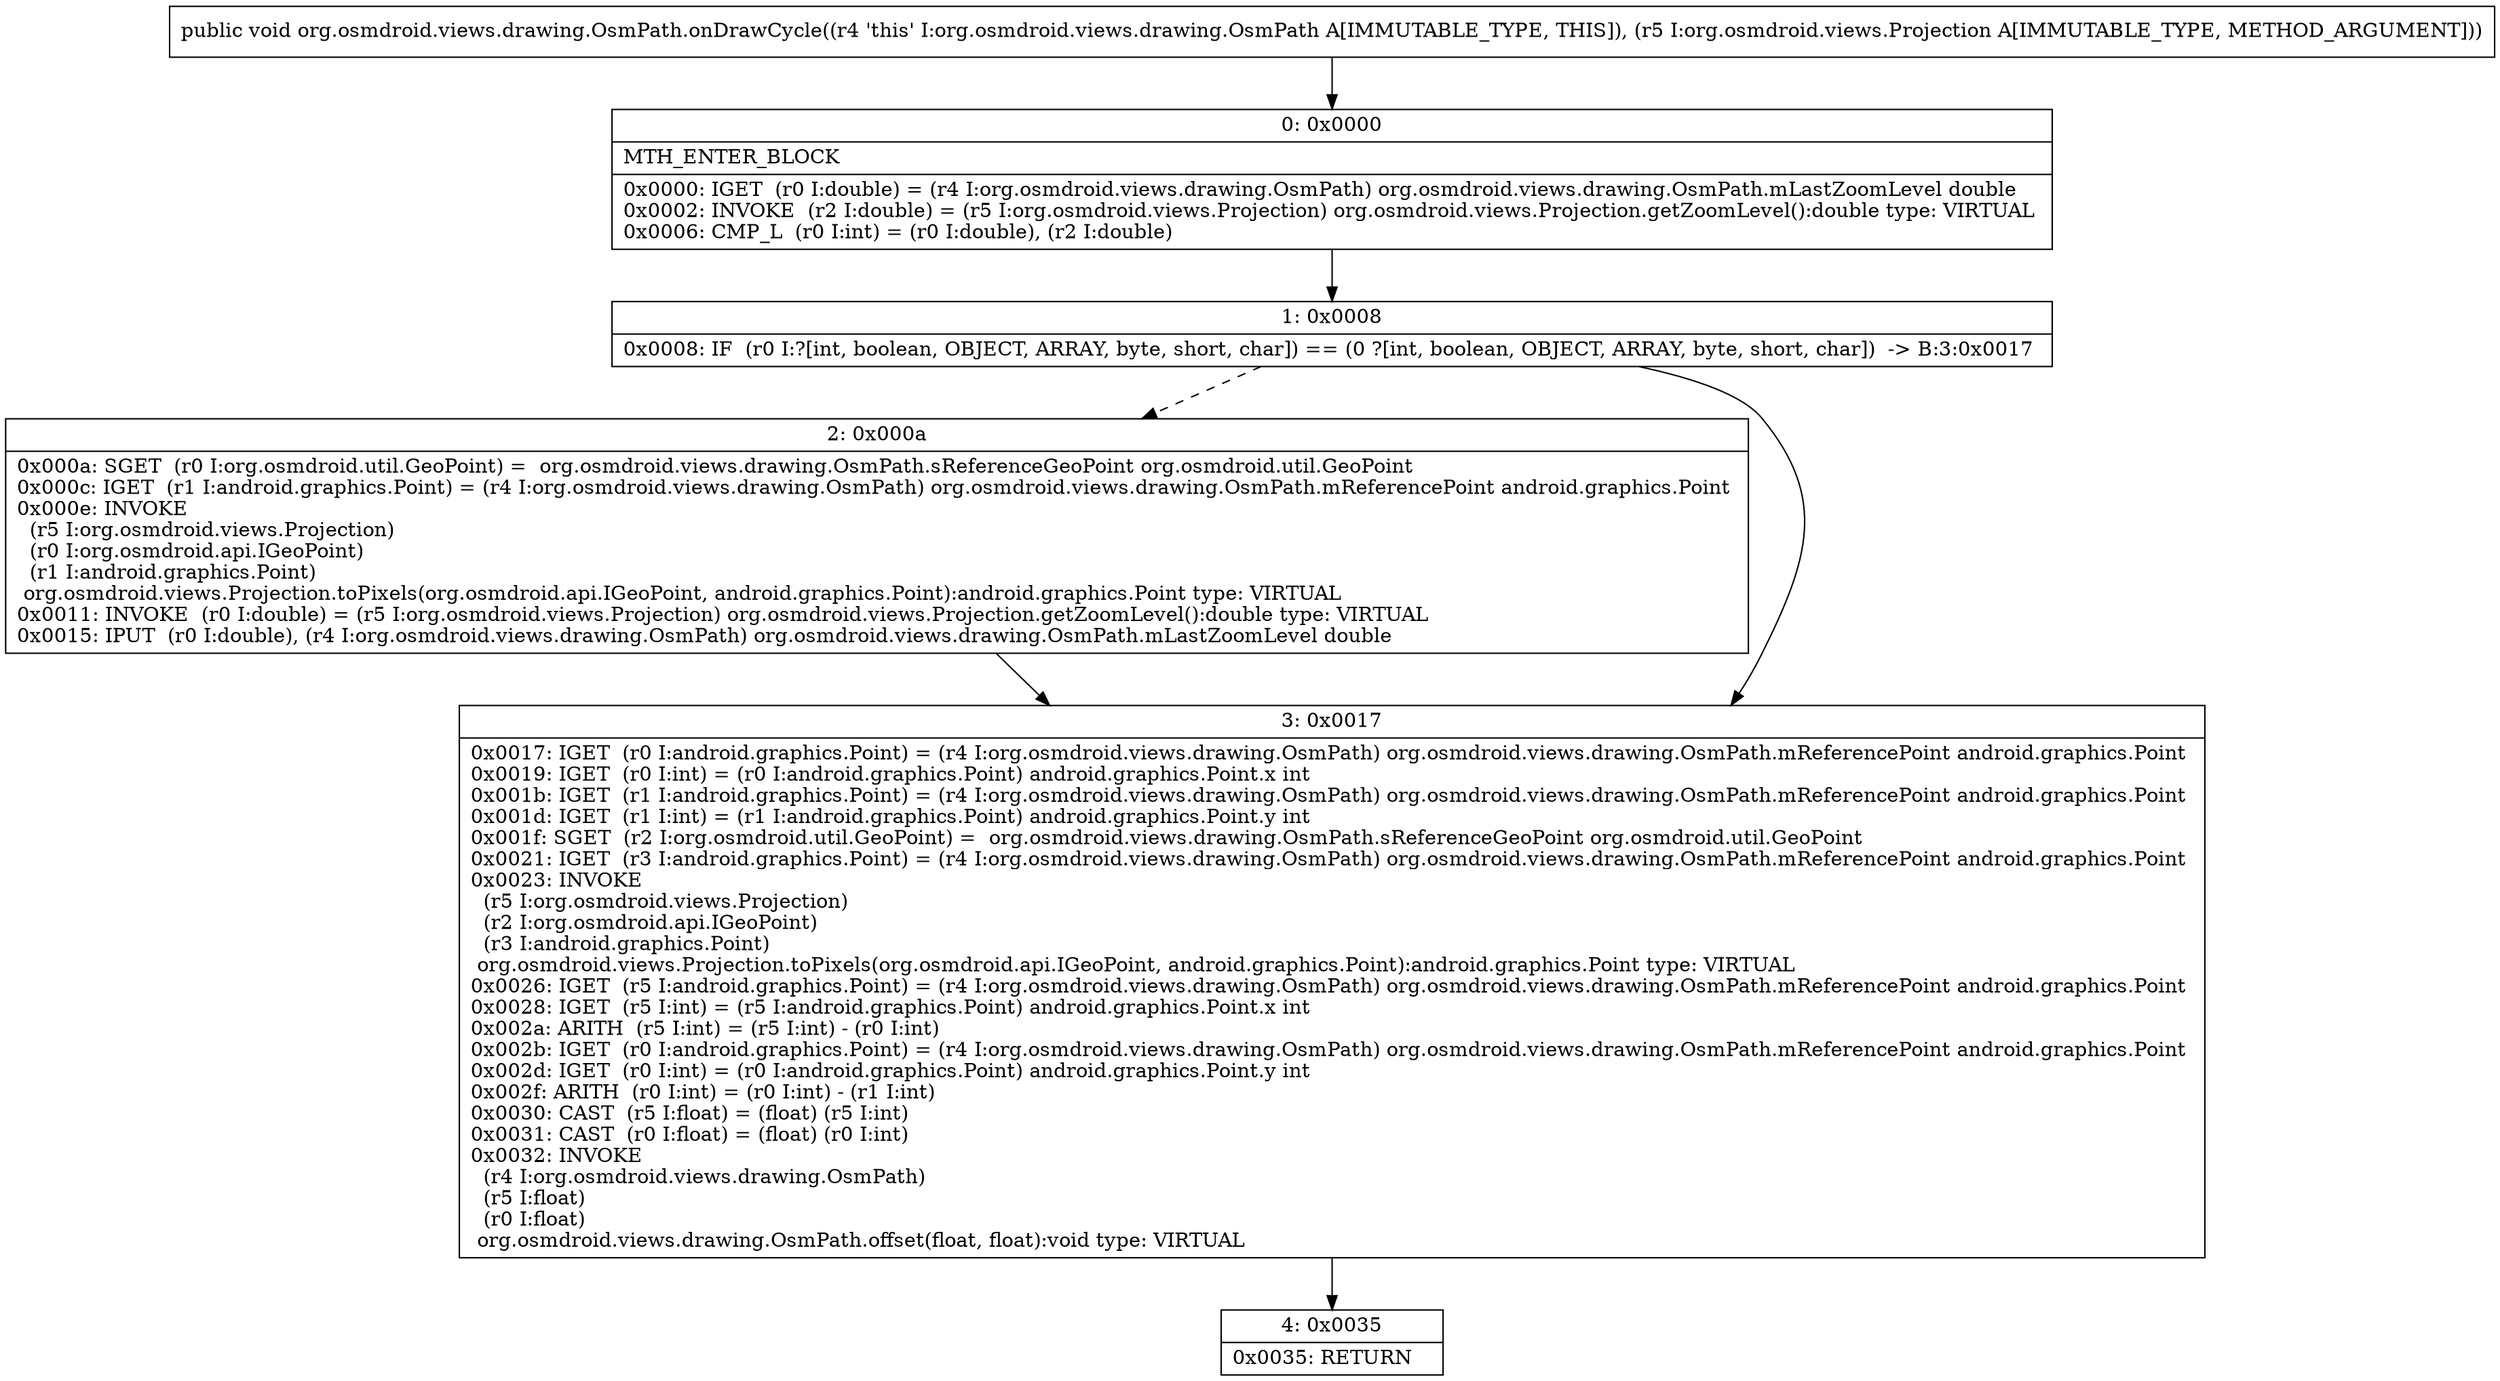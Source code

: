 digraph "CFG fororg.osmdroid.views.drawing.OsmPath.onDrawCycle(Lorg\/osmdroid\/views\/Projection;)V" {
Node_0 [shape=record,label="{0\:\ 0x0000|MTH_ENTER_BLOCK\l|0x0000: IGET  (r0 I:double) = (r4 I:org.osmdroid.views.drawing.OsmPath) org.osmdroid.views.drawing.OsmPath.mLastZoomLevel double \l0x0002: INVOKE  (r2 I:double) = (r5 I:org.osmdroid.views.Projection) org.osmdroid.views.Projection.getZoomLevel():double type: VIRTUAL \l0x0006: CMP_L  (r0 I:int) = (r0 I:double), (r2 I:double) \l}"];
Node_1 [shape=record,label="{1\:\ 0x0008|0x0008: IF  (r0 I:?[int, boolean, OBJECT, ARRAY, byte, short, char]) == (0 ?[int, boolean, OBJECT, ARRAY, byte, short, char])  \-\> B:3:0x0017 \l}"];
Node_2 [shape=record,label="{2\:\ 0x000a|0x000a: SGET  (r0 I:org.osmdroid.util.GeoPoint) =  org.osmdroid.views.drawing.OsmPath.sReferenceGeoPoint org.osmdroid.util.GeoPoint \l0x000c: IGET  (r1 I:android.graphics.Point) = (r4 I:org.osmdroid.views.drawing.OsmPath) org.osmdroid.views.drawing.OsmPath.mReferencePoint android.graphics.Point \l0x000e: INVOKE  \l  (r5 I:org.osmdroid.views.Projection)\l  (r0 I:org.osmdroid.api.IGeoPoint)\l  (r1 I:android.graphics.Point)\l org.osmdroid.views.Projection.toPixels(org.osmdroid.api.IGeoPoint, android.graphics.Point):android.graphics.Point type: VIRTUAL \l0x0011: INVOKE  (r0 I:double) = (r5 I:org.osmdroid.views.Projection) org.osmdroid.views.Projection.getZoomLevel():double type: VIRTUAL \l0x0015: IPUT  (r0 I:double), (r4 I:org.osmdroid.views.drawing.OsmPath) org.osmdroid.views.drawing.OsmPath.mLastZoomLevel double \l}"];
Node_3 [shape=record,label="{3\:\ 0x0017|0x0017: IGET  (r0 I:android.graphics.Point) = (r4 I:org.osmdroid.views.drawing.OsmPath) org.osmdroid.views.drawing.OsmPath.mReferencePoint android.graphics.Point \l0x0019: IGET  (r0 I:int) = (r0 I:android.graphics.Point) android.graphics.Point.x int \l0x001b: IGET  (r1 I:android.graphics.Point) = (r4 I:org.osmdroid.views.drawing.OsmPath) org.osmdroid.views.drawing.OsmPath.mReferencePoint android.graphics.Point \l0x001d: IGET  (r1 I:int) = (r1 I:android.graphics.Point) android.graphics.Point.y int \l0x001f: SGET  (r2 I:org.osmdroid.util.GeoPoint) =  org.osmdroid.views.drawing.OsmPath.sReferenceGeoPoint org.osmdroid.util.GeoPoint \l0x0021: IGET  (r3 I:android.graphics.Point) = (r4 I:org.osmdroid.views.drawing.OsmPath) org.osmdroid.views.drawing.OsmPath.mReferencePoint android.graphics.Point \l0x0023: INVOKE  \l  (r5 I:org.osmdroid.views.Projection)\l  (r2 I:org.osmdroid.api.IGeoPoint)\l  (r3 I:android.graphics.Point)\l org.osmdroid.views.Projection.toPixels(org.osmdroid.api.IGeoPoint, android.graphics.Point):android.graphics.Point type: VIRTUAL \l0x0026: IGET  (r5 I:android.graphics.Point) = (r4 I:org.osmdroid.views.drawing.OsmPath) org.osmdroid.views.drawing.OsmPath.mReferencePoint android.graphics.Point \l0x0028: IGET  (r5 I:int) = (r5 I:android.graphics.Point) android.graphics.Point.x int \l0x002a: ARITH  (r5 I:int) = (r5 I:int) \- (r0 I:int) \l0x002b: IGET  (r0 I:android.graphics.Point) = (r4 I:org.osmdroid.views.drawing.OsmPath) org.osmdroid.views.drawing.OsmPath.mReferencePoint android.graphics.Point \l0x002d: IGET  (r0 I:int) = (r0 I:android.graphics.Point) android.graphics.Point.y int \l0x002f: ARITH  (r0 I:int) = (r0 I:int) \- (r1 I:int) \l0x0030: CAST  (r5 I:float) = (float) (r5 I:int) \l0x0031: CAST  (r0 I:float) = (float) (r0 I:int) \l0x0032: INVOKE  \l  (r4 I:org.osmdroid.views.drawing.OsmPath)\l  (r5 I:float)\l  (r0 I:float)\l org.osmdroid.views.drawing.OsmPath.offset(float, float):void type: VIRTUAL \l}"];
Node_4 [shape=record,label="{4\:\ 0x0035|0x0035: RETURN   \l}"];
MethodNode[shape=record,label="{public void org.osmdroid.views.drawing.OsmPath.onDrawCycle((r4 'this' I:org.osmdroid.views.drawing.OsmPath A[IMMUTABLE_TYPE, THIS]), (r5 I:org.osmdroid.views.Projection A[IMMUTABLE_TYPE, METHOD_ARGUMENT])) }"];
MethodNode -> Node_0;
Node_0 -> Node_1;
Node_1 -> Node_2[style=dashed];
Node_1 -> Node_3;
Node_2 -> Node_3;
Node_3 -> Node_4;
}

